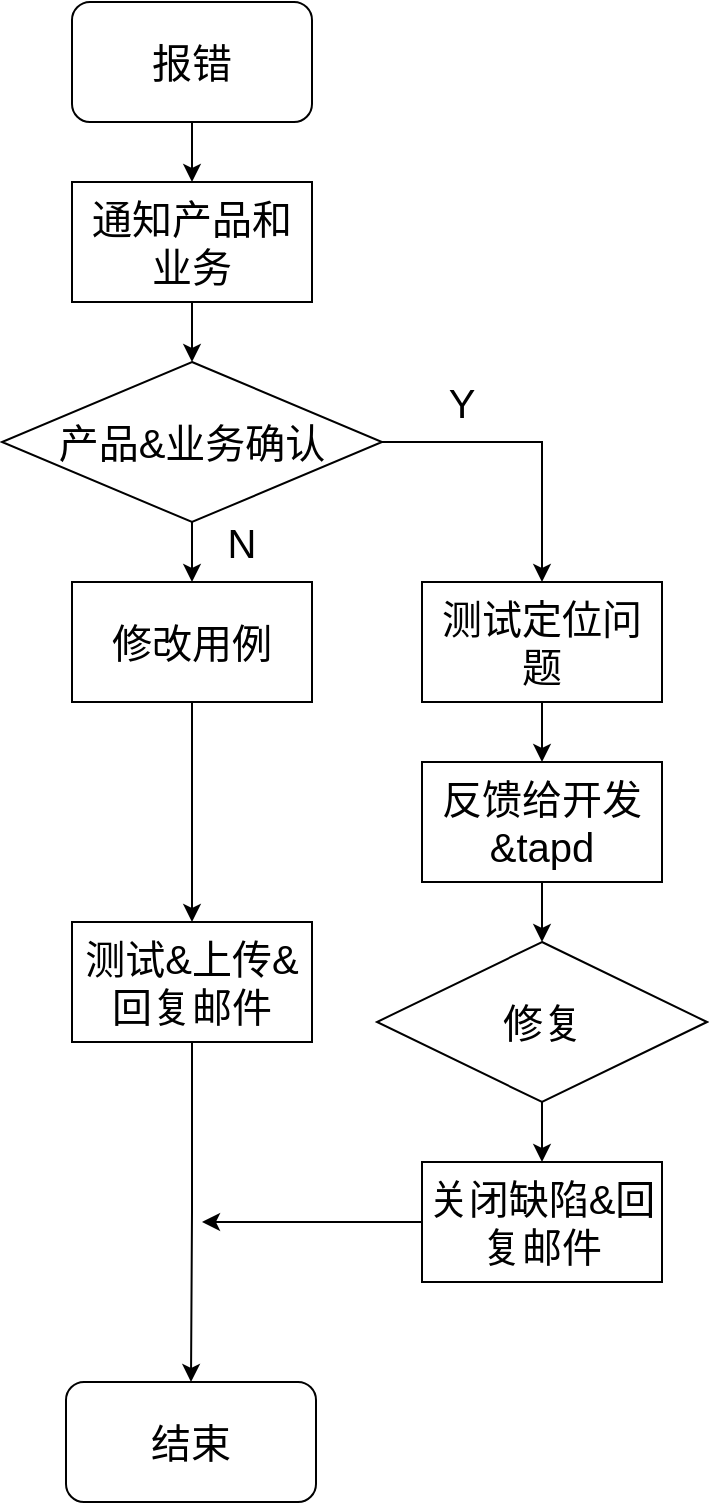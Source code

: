 <mxfile version="10.8.5" type="github"><diagram id="nuu-Q7yNhpB937UsFmLl" name="Page-1"><mxGraphModel dx="1394" dy="715" grid="1" gridSize="10" guides="1" tooltips="1" connect="1" arrows="1" fold="1" page="1" pageScale="1" pageWidth="827" pageHeight="1169" math="0" shadow="0"><root><mxCell id="0"/><mxCell id="1" parent="0"/><mxCell id="xuM6yN_nwk7gAElRM2mZ-3" value="报错" style="rounded=1;whiteSpace=wrap;html=1;fontSize=20;" vertex="1" parent="1"><mxGeometry x="405" y="190" width="120" height="60" as="geometry"/></mxCell><mxCell id="xuM6yN_nwk7gAElRM2mZ-15" style="edgeStyle=orthogonalEdgeStyle;rounded=0;orthogonalLoop=1;jettySize=auto;html=1;exitX=1;exitY=0.5;exitDx=0;exitDy=0;fontSize=20;" edge="1" parent="1" source="xuM6yN_nwk7gAElRM2mZ-4" target="xuM6yN_nwk7gAElRM2mZ-14"><mxGeometry relative="1" as="geometry"/></mxCell><mxCell id="xuM6yN_nwk7gAElRM2mZ-4" value="产品&amp;amp;业务确认" style="rhombus;whiteSpace=wrap;html=1;fontSize=20;" vertex="1" parent="1"><mxGeometry x="370" y="370" width="190" height="80" as="geometry"/></mxCell><mxCell id="xuM6yN_nwk7gAElRM2mZ-39" style="edgeStyle=orthogonalEdgeStyle;rounded=0;orthogonalLoop=1;jettySize=auto;html=1;exitX=0.5;exitY=1;exitDx=0;exitDy=0;entryX=0.5;entryY=0;entryDx=0;entryDy=0;fontSize=20;" edge="1" parent="1" source="xuM6yN_nwk7gAElRM2mZ-5" target="xuM6yN_nwk7gAElRM2mZ-37"><mxGeometry relative="1" as="geometry"/></mxCell><mxCell id="xuM6yN_nwk7gAElRM2mZ-5" value="修改用例" style="rounded=0;whiteSpace=wrap;html=1;fontSize=20;" vertex="1" parent="1"><mxGeometry x="405" y="480" width="120" height="60" as="geometry"/></mxCell><mxCell id="xuM6yN_nwk7gAElRM2mZ-6" value="通知产品和业务" style="rounded=0;whiteSpace=wrap;html=1;fontSize=20;" vertex="1" parent="1"><mxGeometry x="405" y="280" width="120" height="60" as="geometry"/></mxCell><mxCell id="xuM6yN_nwk7gAElRM2mZ-7" value="" style="endArrow=classic;html=1;fontSize=20;exitX=0.5;exitY=1;exitDx=0;exitDy=0;entryX=0.5;entryY=0;entryDx=0;entryDy=0;" edge="1" parent="1" source="xuM6yN_nwk7gAElRM2mZ-4" target="xuM6yN_nwk7gAElRM2mZ-5"><mxGeometry width="50" height="50" relative="1" as="geometry"><mxPoint x="390" y="680" as="sourcePoint"/><mxPoint x="400" y="760" as="targetPoint"/></mxGeometry></mxCell><mxCell id="xuM6yN_nwk7gAElRM2mZ-8" value="" style="endArrow=classic;html=1;fontSize=20;exitX=0.5;exitY=1;exitDx=0;exitDy=0;entryX=0.5;entryY=0;entryDx=0;entryDy=0;" edge="1" parent="1" source="xuM6yN_nwk7gAElRM2mZ-3" target="xuM6yN_nwk7gAElRM2mZ-6"><mxGeometry width="50" height="50" relative="1" as="geometry"><mxPoint x="370" y="700" as="sourcePoint"/><mxPoint x="420" y="650" as="targetPoint"/></mxGeometry></mxCell><mxCell id="xuM6yN_nwk7gAElRM2mZ-9" value="" style="endArrow=classic;html=1;fontSize=20;exitX=0.5;exitY=1;exitDx=0;exitDy=0;entryX=0.5;entryY=0;entryDx=0;entryDy=0;" edge="1" parent="1" source="xuM6yN_nwk7gAElRM2mZ-6" target="xuM6yN_nwk7gAElRM2mZ-4"><mxGeometry width="50" height="50" relative="1" as="geometry"><mxPoint x="370" y="700" as="sourcePoint"/><mxPoint x="420" y="650" as="targetPoint"/></mxGeometry></mxCell><mxCell id="xuM6yN_nwk7gAElRM2mZ-10" value="N" style="text;html=1;strokeColor=none;fillColor=none;align=center;verticalAlign=middle;whiteSpace=wrap;rounded=0;fontSize=20;" vertex="1" parent="1"><mxGeometry x="470" y="450" width="40" height="20" as="geometry"/></mxCell><mxCell id="xuM6yN_nwk7gAElRM2mZ-11" value="结束" style="rounded=1;whiteSpace=wrap;html=1;fontSize=20;" vertex="1" parent="1"><mxGeometry x="402" y="880" width="125" height="60" as="geometry"/></mxCell><mxCell id="xuM6yN_nwk7gAElRM2mZ-18" style="edgeStyle=orthogonalEdgeStyle;rounded=0;orthogonalLoop=1;jettySize=auto;html=1;exitX=0.5;exitY=1;exitDx=0;exitDy=0;entryX=0.5;entryY=0;entryDx=0;entryDy=0;fontSize=20;" edge="1" parent="1" source="xuM6yN_nwk7gAElRM2mZ-14" target="xuM6yN_nwk7gAElRM2mZ-16"><mxGeometry relative="1" as="geometry"/></mxCell><mxCell id="xuM6yN_nwk7gAElRM2mZ-14" value="测试定位问题" style="rounded=0;whiteSpace=wrap;html=1;fontSize=20;" vertex="1" parent="1"><mxGeometry x="580" y="480" width="120" height="60" as="geometry"/></mxCell><mxCell id="xuM6yN_nwk7gAElRM2mZ-24" value="" style="edgeStyle=orthogonalEdgeStyle;rounded=0;orthogonalLoop=1;jettySize=auto;html=1;fontSize=20;" edge="1" parent="1" source="xuM6yN_nwk7gAElRM2mZ-16" target="xuM6yN_nwk7gAElRM2mZ-20"><mxGeometry relative="1" as="geometry"/></mxCell><mxCell id="xuM6yN_nwk7gAElRM2mZ-16" value="反馈给开发&amp;amp;tapd" style="rounded=0;whiteSpace=wrap;html=1;fontSize=20;" vertex="1" parent="1"><mxGeometry x="580" y="570" width="120" height="60" as="geometry"/></mxCell><mxCell id="xuM6yN_nwk7gAElRM2mZ-25" value="" style="edgeStyle=orthogonalEdgeStyle;rounded=0;orthogonalLoop=1;jettySize=auto;html=1;fontSize=20;" edge="1" parent="1" source="xuM6yN_nwk7gAElRM2mZ-20" target="xuM6yN_nwk7gAElRM2mZ-22"><mxGeometry relative="1" as="geometry"/></mxCell><mxCell id="xuM6yN_nwk7gAElRM2mZ-20" value="修复" style="rhombus;whiteSpace=wrap;html=1;fontSize=20;" vertex="1" parent="1"><mxGeometry x="557.5" y="660" width="165" height="80" as="geometry"/></mxCell><mxCell id="xuM6yN_nwk7gAElRM2mZ-34" style="edgeStyle=orthogonalEdgeStyle;rounded=0;orthogonalLoop=1;jettySize=auto;html=1;fontSize=20;" edge="1" parent="1" source="xuM6yN_nwk7gAElRM2mZ-22"><mxGeometry relative="1" as="geometry"><mxPoint x="470" y="800" as="targetPoint"/></mxGeometry></mxCell><mxCell id="xuM6yN_nwk7gAElRM2mZ-22" value="关闭缺陷&amp;amp;回复邮件" style="rounded=0;whiteSpace=wrap;html=1;fontSize=20;" vertex="1" parent="1"><mxGeometry x="580" y="770" width="120" height="60" as="geometry"/></mxCell><mxCell id="xuM6yN_nwk7gAElRM2mZ-36" value="Y" style="text;html=1;strokeColor=none;fillColor=none;align=center;verticalAlign=middle;whiteSpace=wrap;rounded=0;fontSize=20;" vertex="1" parent="1"><mxGeometry x="580" y="380" width="40" height="20" as="geometry"/></mxCell><mxCell id="xuM6yN_nwk7gAElRM2mZ-40" style="edgeStyle=orthogonalEdgeStyle;rounded=0;orthogonalLoop=1;jettySize=auto;html=1;fontSize=20;" edge="1" parent="1" source="xuM6yN_nwk7gAElRM2mZ-37" target="xuM6yN_nwk7gAElRM2mZ-11"><mxGeometry relative="1" as="geometry"/></mxCell><mxCell id="xuM6yN_nwk7gAElRM2mZ-37" value="测试&amp;amp;上传&amp;amp;回复邮件" style="rounded=0;whiteSpace=wrap;html=1;fontSize=20;" vertex="1" parent="1"><mxGeometry x="405" y="650" width="120" height="60" as="geometry"/></mxCell></root></mxGraphModel></diagram></mxfile>